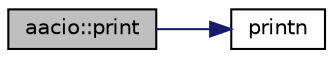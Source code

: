 digraph "aacio::print"
{
  edge [fontname="Helvetica",fontsize="10",labelfontname="Helvetica",labelfontsize="10"];
  node [fontname="Helvetica",fontsize="10",shape=record];
  rankdir="LR";
  Node24 [label="aacio::print",height=0.2,width=0.4,color="black", fillcolor="grey75", style="filled", fontcolor="black"];
  Node24 -> Node25 [color="midnightblue",fontsize="10",style="solid",fontname="Helvetica"];
  Node25 [label="printn",height=0.2,width=0.4,color="black", fillcolor="white", style="filled",URL="$group__consolecapi.html#ga9ec6a2d163a27b98984065d55fb41475",tooltip="Prints a 64 bit names as base32 encoded string. "];
}
